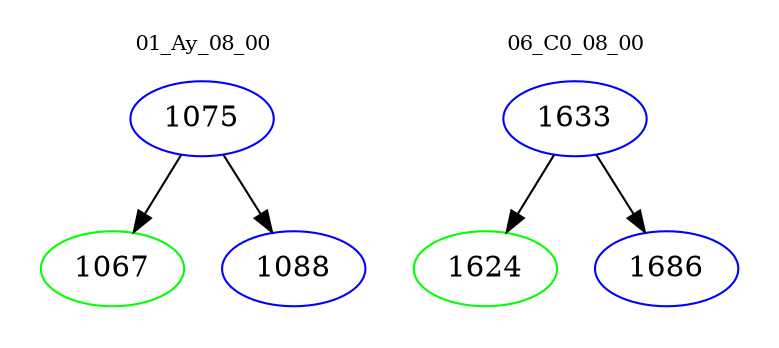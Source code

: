 digraph{
subgraph cluster_0 {
color = white
label = "01_Ay_08_00";
fontsize=10;
T0_1075 [label="1075", color="blue"]
T0_1075 -> T0_1067 [color="black"]
T0_1067 [label="1067", color="green"]
T0_1075 -> T0_1088 [color="black"]
T0_1088 [label="1088", color="blue"]
}
subgraph cluster_1 {
color = white
label = "06_C0_08_00";
fontsize=10;
T1_1633 [label="1633", color="blue"]
T1_1633 -> T1_1624 [color="black"]
T1_1624 [label="1624", color="green"]
T1_1633 -> T1_1686 [color="black"]
T1_1686 [label="1686", color="blue"]
}
}
